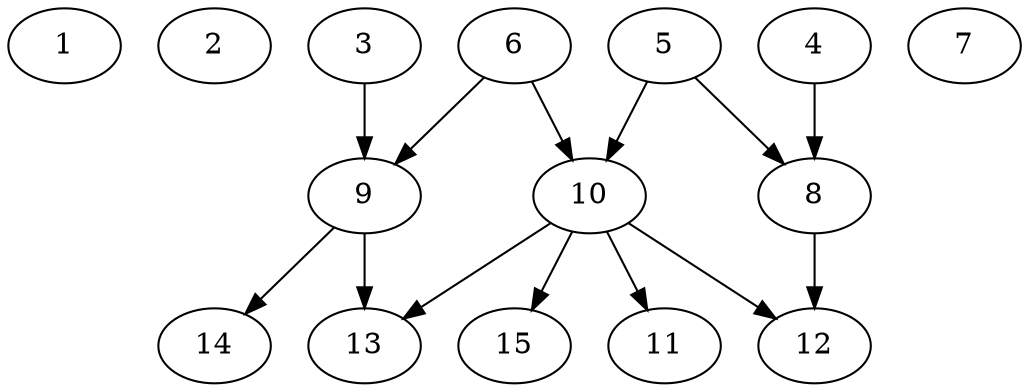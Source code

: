 // DAG automatically generated by daggen at Thu Oct  3 13:59:26 2019
// ./daggen --dot -n 15 --ccr 0.5 --fat 0.7 --regular 0.5 --density 0.7 --mindata 5242880 --maxdata 52428800 
digraph G {
  1 [size="41162752", alpha="0.08", expect_size="20581376"] 
  2 [size="23316480", alpha="0.14", expect_size="11658240"] 
  3 [size="87963648", alpha="0.08", expect_size="43981824"] 
  3 -> 9 [size ="43981824"]
  4 [size="93736960", alpha="0.07", expect_size="46868480"] 
  4 -> 8 [size ="46868480"]
  5 [size="29124608", alpha="0.17", expect_size="14562304"] 
  5 -> 8 [size ="14562304"]
  5 -> 10 [size ="14562304"]
  6 [size="72347648", alpha="0.13", expect_size="36173824"] 
  6 -> 9 [size ="36173824"]
  6 -> 10 [size ="36173824"]
  7 [size="96694272", alpha="0.10", expect_size="48347136"] 
  8 [size="13410304", alpha="0.05", expect_size="6705152"] 
  8 -> 12 [size ="6705152"]
  9 [size="98957312", alpha="0.13", expect_size="49478656"] 
  9 -> 13 [size ="49478656"]
  9 -> 14 [size ="49478656"]
  10 [size="26308608", alpha="0.15", expect_size="13154304"] 
  10 -> 11 [size ="13154304"]
  10 -> 12 [size ="13154304"]
  10 -> 13 [size ="13154304"]
  10 -> 15 [size ="13154304"]
  11 [size="25743360", alpha="0.14", expect_size="12871680"] 
  12 [size="63377408", alpha="0.11", expect_size="31688704"] 
  13 [size="35659776", alpha="0.05", expect_size="17829888"] 
  14 [size="74610688", alpha="0.19", expect_size="37305344"] 
  15 [size="14936064", alpha="0.04", expect_size="7468032"] 
}
